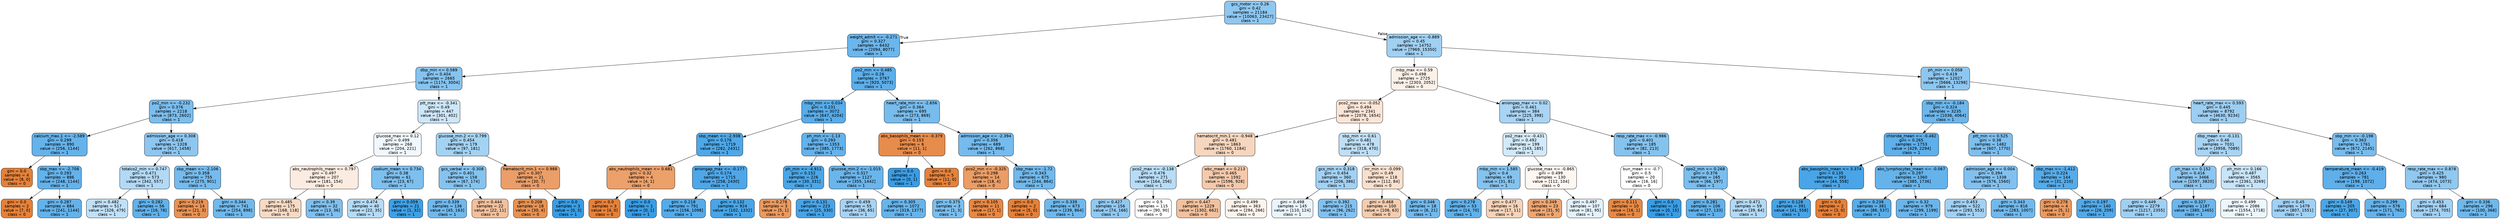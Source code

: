 digraph Tree {
node [shape=box, style="filled, rounded", color="black", fontname="helvetica"] ;
edge [fontname="helvetica"] ;
0 [label="gcs_motor <= 0.26\ngini = 0.42\nsamples = 21184\nvalue = [10063, 23427]\nclass = 1", fillcolor="#8ec7f0"] ;
1 [label="weight_admit <= -0.271\ngini = 0.327\nsamples = 6432\nvalue = [2094, 8077]\nclass = 1", fillcolor="#6cb6ec"] ;
0 -> 1 [labeldistance=2.5, labelangle=45, headlabel="True"] ;
2 [label="dbp_min <= 0.589\ngini = 0.404\nsamples = 2665\nvalue = [1174, 3004]\nclass = 1", fillcolor="#86c3ef"] ;
1 -> 2 ;
3 [label="po2_min <= -0.232\ngini = 0.376\nsamples = 2218\nvalue = [873, 2602]\nclass = 1", fillcolor="#7bbeee"] ;
2 -> 3 ;
4 [label="calcium_max.1 <= -2.589\ngini = 0.299\nsamples = 890\nvalue = [256, 1144]\nclass = 1", fillcolor="#65b3eb"] ;
3 -> 4 ;
5 [label="gini = 0.0\nsamples = 4\nvalue = [8, 0]\nclass = 0", fillcolor="#e58139"] ;
4 -> 5 ;
6 [label="sbp_max <= -2.708\ngini = 0.293\nsamples = 886\nvalue = [248, 1144]\nclass = 1", fillcolor="#64b2eb"] ;
4 -> 6 ;
7 [label="gini = 0.0\nsamples = 2\nvalue = [7, 0]\nclass = 0", fillcolor="#e58139"] ;
6 -> 7 ;
8 [label="gini = 0.287\nsamples = 884\nvalue = [241, 1144]\nclass = 1", fillcolor="#63b2ea"] ;
6 -> 8 ;
9 [label="admission_age <= 0.308\ngini = 0.418\nsamples = 1328\nvalue = [617, 1458]\nclass = 1", fillcolor="#8dc6f0"] ;
3 -> 9 ;
10 [label="totalco2_min <= 0.747\ngini = 0.471\nsamples = 573\nvalue = [342, 557]\nclass = 1", fillcolor="#b3d9f5"] ;
9 -> 10 ;
11 [label="gini = 0.482\nsamples = 517\nvalue = [326, 479]\nclass = 1", fillcolor="#c0e0f7"] ;
10 -> 11 ;
12 [label="gini = 0.282\nsamples = 56\nvalue = [16, 78]\nclass = 1", fillcolor="#62b1ea"] ;
10 -> 12 ;
13 [label="sbp_mean <= -2.106\ngini = 0.358\nsamples = 755\nvalue = [275, 901]\nclass = 1", fillcolor="#75bbed"] ;
9 -> 13 ;
14 [label="gini = 0.219\nsamples = 14\nvalue = [21, 3]\nclass = 0", fillcolor="#e99355"] ;
13 -> 14 ;
15 [label="gini = 0.344\nsamples = 741\nvalue = [254, 898]\nclass = 1", fillcolor="#71b9ec"] ;
13 -> 15 ;
16 [label="ptt_max <= -0.341\ngini = 0.49\nsamples = 447\nvalue = [301, 402]\nclass = 1", fillcolor="#cde6f8"] ;
2 -> 16 ;
17 [label="glucose_max <= 0.12\ngini = 0.499\nsamples = 268\nvalue = [204, 221]\nclass = 1", fillcolor="#f0f7fd"] ;
16 -> 17 ;
18 [label="abs_neutrophils_mean <= 0.797\ngini = 0.497\nsamples = 207\nvalue = [181, 154]\nclass = 0", fillcolor="#fbece1"] ;
17 -> 18 ;
19 [label="gini = 0.485\nsamples = 175\nvalue = [168, 118]\nclass = 0", fillcolor="#f7dac4"] ;
18 -> 19 ;
20 [label="gini = 0.39\nsamples = 32\nvalue = [13, 36]\nclass = 1", fillcolor="#80c0ee"] ;
18 -> 20 ;
21 [label="sodium_mean <= 0.734\ngini = 0.38\nsamples = 61\nvalue = [23, 67]\nclass = 1", fillcolor="#7dbfee"] ;
17 -> 21 ;
22 [label="gini = 0.474\nsamples = 40\nvalue = [22, 35]\nclass = 1", fillcolor="#b5dbf5"] ;
21 -> 22 ;
23 [label="gini = 0.059\nsamples = 21\nvalue = [1, 32]\nclass = 1", fillcolor="#3fa0e6"] ;
21 -> 23 ;
24 [label="glucose_min.2 <= 0.799\ngini = 0.454\nsamples = 179\nvalue = [97, 181]\nclass = 1", fillcolor="#a3d2f3"] ;
16 -> 24 ;
25 [label="gcs_verbal <= -0.308\ngini = 0.401\nsamples = 158\nvalue = [67, 174]\nclass = 1", fillcolor="#85c3ef"] ;
24 -> 25 ;
26 [label="gini = 0.339\nsamples = 136\nvalue = [45, 163]\nclass = 1", fillcolor="#70b8ec"] ;
25 -> 26 ;
27 [label="gini = 0.444\nsamples = 22\nvalue = [22, 11]\nclass = 0", fillcolor="#f2c09c"] ;
25 -> 27 ;
28 [label="hematocrit_min.1 <= 0.988\ngini = 0.307\nsamples = 21\nvalue = [30, 7]\nclass = 0", fillcolor="#eb9e67"] ;
24 -> 28 ;
29 [label="gini = 0.208\nsamples = 18\nvalue = [30, 4]\nclass = 0", fillcolor="#e89253"] ;
28 -> 29 ;
30 [label="gini = 0.0\nsamples = 3\nvalue = [0, 3]\nclass = 1", fillcolor="#399de5"] ;
28 -> 30 ;
31 [label="po2_min <= 0.485\ngini = 0.26\nsamples = 3767\nvalue = [920, 5073]\nclass = 1", fillcolor="#5dafea"] ;
1 -> 31 ;
32 [label="mbp_min <= 0.034\ngini = 0.231\nsamples = 3072\nvalue = [647, 4204]\nclass = 1", fillcolor="#57ace9"] ;
31 -> 32 ;
33 [label="sbp_mean <= -2.938\ngini = 0.176\nsamples = 1719\nvalue = [262, 2431]\nclass = 1", fillcolor="#4ea8e8"] ;
32 -> 33 ;
34 [label="abs_neutrophils_mean <= 0.681\ngini = 0.32\nsamples = 4\nvalue = [4, 1]\nclass = 0", fillcolor="#eca06a"] ;
33 -> 34 ;
35 [label="gini = 0.0\nsamples = 3\nvalue = [4, 0]\nclass = 0", fillcolor="#e58139"] ;
34 -> 35 ;
36 [label="gini = 0.0\nsamples = 1\nvalue = [0, 1]\nclass = 1", fillcolor="#399de5"] ;
34 -> 36 ;
37 [label="aniongap_max <= -0.177\ngini = 0.174\nsamples = 1715\nvalue = [258, 2430]\nclass = 1", fillcolor="#4ea7e8"] ;
33 -> 37 ;
38 [label="gini = 0.218\nsamples = 791\nvalue = [156, 1098]\nclass = 1", fillcolor="#55abe9"] ;
37 -> 38 ;
39 [label="gini = 0.132\nsamples = 924\nvalue = [102, 1332]\nclass = 1", fillcolor="#48a5e7"] ;
37 -> 39 ;
40 [label="ph_min <= -1.13\ngini = 0.293\nsamples = 1353\nvalue = [385, 1773]\nclass = 1", fillcolor="#64b2eb"] ;
32 -> 40 ;
41 [label="ph_min <= -4.911\ngini = 0.152\nsamples = 226\nvalue = [30, 331]\nclass = 1", fillcolor="#4ba6e7"] ;
40 -> 41 ;
42 [label="gini = 0.278\nsamples = 3\nvalue = [5, 1]\nclass = 0", fillcolor="#ea9a61"] ;
41 -> 42 ;
43 [label="gini = 0.131\nsamples = 223\nvalue = [25, 330]\nclass = 1", fillcolor="#48a4e7"] ;
41 -> 43 ;
44 [label="glucose_min.2 <= -1.015\ngini = 0.317\nsamples = 1127\nvalue = [355, 1442]\nclass = 1", fillcolor="#6ab5eb"] ;
40 -> 44 ;
45 [label="gini = 0.459\nsamples = 55\nvalue = [36, 65]\nclass = 1", fillcolor="#a7d3f3"] ;
44 -> 45 ;
46 [label="gini = 0.305\nsamples = 1072\nvalue = [319, 1377]\nclass = 1", fillcolor="#67b4eb"] ;
44 -> 46 ;
47 [label="heart_rate_min <= -2.656\ngini = 0.364\nsamples = 695\nvalue = [273, 869]\nclass = 1", fillcolor="#77bced"] ;
31 -> 47 ;
48 [label="abs_basophils_mean <= -0.379\ngini = 0.153\nsamples = 6\nvalue = [11, 1]\nclass = 0", fillcolor="#e78c4b"] ;
47 -> 48 ;
49 [label="gini = 0.0\nsamples = 1\nvalue = [0, 1]\nclass = 1", fillcolor="#399de5"] ;
48 -> 49 ;
50 [label="gini = 0.0\nsamples = 5\nvalue = [11, 0]\nclass = 0", fillcolor="#e58139"] ;
48 -> 50 ;
51 [label="admission_age <= -2.394\ngini = 0.356\nsamples = 689\nvalue = [262, 868]\nclass = 1", fillcolor="#75bbed"] ;
47 -> 51 ;
52 [label="pco2_min <= -0.325\ngini = 0.298\nsamples = 14\nvalue = [18, 4]\nclass = 0", fillcolor="#eb9d65"] ;
51 -> 52 ;
53 [label="gini = 0.375\nsamples = 3\nvalue = [1, 3]\nclass = 1", fillcolor="#7bbeee"] ;
52 -> 53 ;
54 [label="gini = 0.105\nsamples = 11\nvalue = [17, 1]\nclass = 0", fillcolor="#e78845"] ;
52 -> 54 ;
55 [label="sbp_max <= -1.72\ngini = 0.343\nsamples = 675\nvalue = [244, 864]\nclass = 1", fillcolor="#71b9ec"] ;
51 -> 55 ;
56 [label="gini = 0.0\nsamples = 2\nvalue = [5, 0]\nclass = 0", fillcolor="#e58139"] ;
55 -> 56 ;
57 [label="gini = 0.339\nsamples = 673\nvalue = [239, 864]\nclass = 1", fillcolor="#70b8ec"] ;
55 -> 57 ;
58 [label="admission_age <= -0.889\ngini = 0.45\nsamples = 14752\nvalue = [7969, 15350]\nclass = 1", fillcolor="#a0d0f2"] ;
0 -> 58 [labeldistance=2.5, labelangle=-45, headlabel="False"] ;
59 [label="mbp_max <= 0.59\ngini = 0.498\nsamples = 2725\nvalue = [2303, 2052]\nclass = 0", fillcolor="#fcf1e9"] ;
58 -> 59 ;
60 [label="pco2_max <= -0.052\ngini = 0.494\nsamples = 2341\nvalue = [2078, 1654]\nclass = 0", fillcolor="#fae5d7"] ;
59 -> 60 ;
61 [label="hematocrit_min.1 <= -0.948\ngini = 0.481\nsamples = 1863\nvalue = [1760, 1184]\nclass = 0", fillcolor="#f6d6be"] ;
60 -> 61 ;
62 [label="pco2_max <= -0.138\ngini = 0.476\nsamples = 271\nvalue = [164, 256]\nclass = 1", fillcolor="#b8dcf6"] ;
61 -> 62 ;
63 [label="gini = 0.427\nsamples = 156\nvalue = [74, 166]\nclass = 1", fillcolor="#91c9f1"] ;
62 -> 63 ;
64 [label="gini = 0.5\nsamples = 115\nvalue = [90, 90]\nclass = 0", fillcolor="#ffffff"] ;
62 -> 64 ;
65 [label="wbc_mean <= 0.213\ngini = 0.465\nsamples = 1592\nvalue = [1596, 928]\nclass = 0", fillcolor="#f4caac"] ;
61 -> 65 ;
66 [label="gini = 0.447\nsamples = 1229\nvalue = [1302, 662]\nclass = 0", fillcolor="#f2c19e"] ;
65 -> 66 ;
67 [label="gini = 0.499\nsamples = 363\nvalue = [294, 266]\nclass = 0", fillcolor="#fdf3ec"] ;
65 -> 67 ;
68 [label="sbp_min <= 0.61\ngini = 0.481\nsamples = 478\nvalue = [318, 470]\nclass = 1", fillcolor="#bfdff7"] ;
60 -> 68 ;
69 [label="gcs_min <= 0.318\ngini = 0.454\nsamples = 360\nvalue = [206, 386]\nclass = 1", fillcolor="#a3d1f3"] ;
68 -> 69 ;
70 [label="gini = 0.498\nsamples = 145\nvalue = [110, 124]\nclass = 1", fillcolor="#e9f4fc"] ;
69 -> 70 ;
71 [label="gini = 0.392\nsamples = 215\nvalue = [96, 262]\nclass = 1", fillcolor="#82c1ef"] ;
69 -> 71 ;
72 [label="inr_min <= -0.099\ngini = 0.49\nsamples = 118\nvalue = [112, 84]\nclass = 0", fillcolor="#f8e0ce"] ;
68 -> 72 ;
73 [label="gini = 0.468\nsamples = 100\nvalue = [106, 63]\nclass = 0", fillcolor="#f4ccaf"] ;
72 -> 73 ;
74 [label="gini = 0.346\nsamples = 18\nvalue = [6, 21]\nclass = 1", fillcolor="#72b9ec"] ;
72 -> 74 ;
75 [label="aniongap_max <= 0.02\ngini = 0.461\nsamples = 384\nvalue = [225, 398]\nclass = 1", fillcolor="#a9d4f4"] ;
59 -> 75 ;
76 [label="po2_max <= -0.431\ngini = 0.492\nsamples = 199\nvalue = [143, 185]\nclass = 1", fillcolor="#d2e9f9"] ;
75 -> 76 ;
77 [label="mbp_min <= 1.585\ngini = 0.4\nsamples = 69\nvalue = [31, 81]\nclass = 1", fillcolor="#85c3ef"] ;
76 -> 77 ;
78 [label="gini = 0.278\nsamples = 53\nvalue = [14, 70]\nclass = 1", fillcolor="#61b1ea"] ;
77 -> 78 ;
79 [label="gini = 0.477\nsamples = 16\nvalue = [17, 11]\nclass = 0", fillcolor="#f6d3b9"] ;
77 -> 79 ;
80 [label="glucose_max <= -0.865\ngini = 0.499\nsamples = 130\nvalue = [112, 104]\nclass = 0", fillcolor="#fdf6f1"] ;
76 -> 80 ;
81 [label="gini = 0.349\nsamples = 23\nvalue = [31, 9]\nclass = 0", fillcolor="#eda672"] ;
80 -> 81 ;
82 [label="gini = 0.497\nsamples = 107\nvalue = [81, 95]\nclass = 1", fillcolor="#e2f1fb"] ;
80 -> 82 ;
83 [label="resp_rate_max <= -0.986\ngini = 0.401\nsamples = 185\nvalue = [82, 213]\nclass = 1", fillcolor="#85c3ef"] ;
75 -> 83 ;
84 [label="bun_mean <= -0.7\ngini = 0.5\nsamples = 20\nvalue = [16, 16]\nclass = 0", fillcolor="#ffffff"] ;
83 -> 84 ;
85 [label="gini = 0.111\nsamples = 10\nvalue = [16, 1]\nclass = 0", fillcolor="#e78945"] ;
84 -> 85 ;
86 [label="gini = 0.0\nsamples = 10\nvalue = [0, 15]\nclass = 1", fillcolor="#399de5"] ;
84 -> 86 ;
87 [label="spo2_min <= 0.268\ngini = 0.376\nsamples = 165\nvalue = [66, 197]\nclass = 1", fillcolor="#7bbeee"] ;
83 -> 87 ;
88 [label="gini = 0.281\nsamples = 106\nvalue = [27, 133]\nclass = 1", fillcolor="#61b1ea"] ;
87 -> 88 ;
89 [label="gini = 0.471\nsamples = 59\nvalue = [39, 64]\nclass = 1", fillcolor="#b2d9f5"] ;
87 -> 89 ;
90 [label="ph_min <= 0.058\ngini = 0.419\nsamples = 12027\nvalue = [5666, 13298]\nclass = 1", fillcolor="#8dc7f0"] ;
58 -> 90 ;
91 [label="sbp_min <= -0.184\ngini = 0.324\nsamples = 3235\nvalue = [1036, 4064]\nclass = 1", fillcolor="#6bb6ec"] ;
90 -> 91 ;
92 [label="chloride_mean <= -0.482\ngini = 0.265\nsamples = 1753\nvalue = [429, 2294]\nclass = 1", fillcolor="#5eafea"] ;
91 -> 92 ;
93 [label="abs_basophils_mean <= 3.374\ngini = 0.135\nsamples = 393\nvalue = [44, 558]\nclass = 1", fillcolor="#49a5e7"] ;
92 -> 93 ;
94 [label="gini = 0.128\nsamples = 391\nvalue = [41, 558]\nclass = 1", fillcolor="#48a4e7"] ;
93 -> 94 ;
95 [label="gini = 0.0\nsamples = 2\nvalue = [3, 0]\nclass = 0", fillcolor="#e58139"] ;
93 -> 95 ;
96 [label="abs_lymphocytes_mean <= -0.067\ngini = 0.297\nsamples = 1360\nvalue = [385, 1736]\nclass = 1", fillcolor="#65b3eb"] ;
92 -> 96 ;
97 [label="gini = 0.238\nsamples = 381\nvalue = [86, 537]\nclass = 1", fillcolor="#59ade9"] ;
96 -> 97 ;
98 [label="gini = 0.32\nsamples = 979\nvalue = [299, 1199]\nclass = 1", fillcolor="#6ab5eb"] ;
96 -> 98 ;
99 [label="ptt_min <= 0.525\ngini = 0.38\nsamples = 1482\nvalue = [607, 1770]\nclass = 1", fillcolor="#7dbfee"] ;
91 -> 99 ;
100 [label="admission_age <= 0.004\ngini = 0.394\nsamples = 1338\nvalue = [576, 1560]\nclass = 1", fillcolor="#82c1ef"] ;
99 -> 100 ;
101 [label="gini = 0.453\nsamples = 522\nvalue = [293, 553]\nclass = 1", fillcolor="#a2d1f3"] ;
100 -> 101 ;
102 [label="gini = 0.343\nsamples = 816\nvalue = [283, 1007]\nclass = 1", fillcolor="#71b9ec"] ;
100 -> 102 ;
103 [label="sbp_max <= -1.412\ngini = 0.224\nsamples = 144\nvalue = [31, 210]\nclass = 1", fillcolor="#56abe9"] ;
99 -> 103 ;
104 [label="gini = 0.278\nsamples = 4\nvalue = [5, 1]\nclass = 0", fillcolor="#ea9a61"] ;
103 -> 104 ;
105 [label="gini = 0.197\nsamples = 140\nvalue = [26, 209]\nclass = 1", fillcolor="#52a9e8"] ;
103 -> 105 ;
106 [label="heart_rate_max <= 0.593\ngini = 0.445\nsamples = 8792\nvalue = [4630, 9234]\nclass = 1", fillcolor="#9ccef2"] ;
90 -> 106 ;
107 [label="dbp_mean <= -0.131\ngini = 0.46\nsamples = 7031\nvalue = [3958, 7089]\nclass = 1", fillcolor="#a8d4f4"] ;
106 -> 107 ;
108 [label="ph_max <= 0.152\ngini = 0.416\nsamples = 3466\nvalue = [1597, 3820]\nclass = 1", fillcolor="#8cc6f0"] ;
107 -> 108 ;
109 [label="gini = 0.449\nsamples = 2279\nvalue = [1217, 2355]\nclass = 1", fillcolor="#9fd0f2"] ;
108 -> 109 ;
110 [label="gini = 0.327\nsamples = 1187\nvalue = [380, 1465]\nclass = 1", fillcolor="#6cb6ec"] ;
108 -> 110 ;
111 [label="ph_min <= 0.166\ngini = 0.487\nsamples = 3565\nvalue = [2361, 3269]\nclass = 1", fillcolor="#c8e4f8"] ;
107 -> 111 ;
112 [label="gini = 0.499\nsamples = 2086\nvalue = [1554, 1718]\nclass = 1", fillcolor="#ecf6fd"] ;
111 -> 112 ;
113 [label="gini = 0.45\nsamples = 1479\nvalue = [807, 1551]\nclass = 1", fillcolor="#a0d0f3"] ;
111 -> 113 ;
114 [label="sbp_min <= -0.198\ngini = 0.363\nsamples = 1761\nvalue = [672, 2145]\nclass = 1", fillcolor="#77bced"] ;
106 -> 114 ;
115 [label="temperature_mean <= -0.419\ngini = 0.263\nsamples = 781\nvalue = [198, 1072]\nclass = 1", fillcolor="#5eafea"] ;
114 -> 115 ;
116 [label="gini = 0.149\nsamples = 205\nvalue = [27, 307]\nclass = 1", fillcolor="#4aa6e7"] ;
115 -> 116 ;
117 [label="gini = 0.299\nsamples = 576\nvalue = [171, 765]\nclass = 1", fillcolor="#65b3eb"] ;
115 -> 117 ;
118 [label="resp_rate_max <= 0.878\ngini = 0.425\nsamples = 980\nvalue = [474, 1073]\nclass = 1", fillcolor="#90c8f0"] ;
114 -> 118 ;
119 [label="gini = 0.453\nsamples = 684\nvalue = [374, 705]\nclass = 1", fillcolor="#a2d1f3"] ;
118 -> 119 ;
120 [label="gini = 0.336\nsamples = 296\nvalue = [100, 368]\nclass = 1", fillcolor="#6fb8ec"] ;
118 -> 120 ;
}